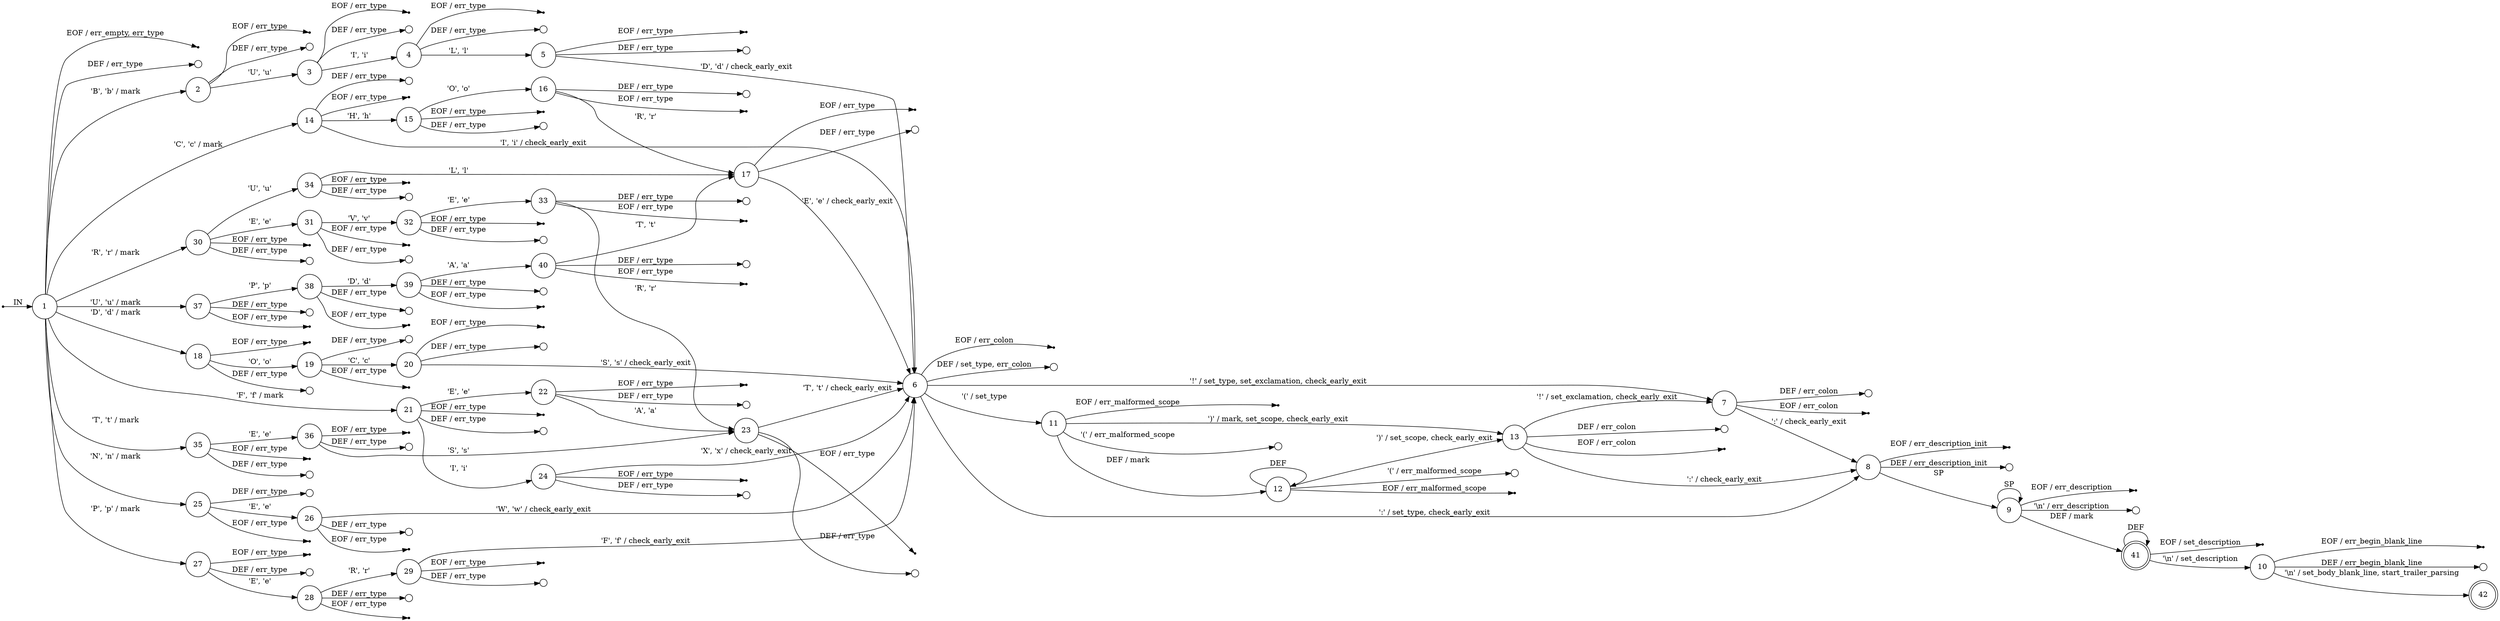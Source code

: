 digraph conventionalcommits {
	rankdir=LR;
	node [ shape = point ];
	ENTRY;
	eof_1;
	eof_2;
	eof_3;
	eof_4;
	eof_5;
	eof_6;
	eof_7;
	eof_8;
	eof_9;
	eof_10;
	eof_11;
	eof_12;
	eof_13;
	eof_14;
	eof_15;
	eof_16;
	eof_17;
	eof_18;
	eof_19;
	eof_20;
	eof_21;
	eof_22;
	eof_23;
	eof_24;
	eof_25;
	eof_26;
	eof_27;
	eof_28;
	eof_29;
	eof_30;
	eof_31;
	eof_32;
	eof_33;
	eof_34;
	eof_35;
	eof_36;
	eof_37;
	eof_38;
	eof_39;
	eof_40;
	eof_41;
	node [ shape = circle, height = 0.2 ];
	err_1 [ label=""];
	err_2 [ label=""];
	err_3 [ label=""];
	err_4 [ label=""];
	err_5 [ label=""];
	err_6 [ label=""];
	err_7 [ label=""];
	err_8 [ label=""];
	err_9 [ label=""];
	err_10 [ label=""];
	err_11 [ label=""];
	err_12 [ label=""];
	err_13 [ label=""];
	err_14 [ label=""];
	err_15 [ label=""];
	err_16 [ label=""];
	err_17 [ label=""];
	err_18 [ label=""];
	err_19 [ label=""];
	err_20 [ label=""];
	err_21 [ label=""];
	err_22 [ label=""];
	err_23 [ label=""];
	err_24 [ label=""];
	err_25 [ label=""];
	err_26 [ label=""];
	err_27 [ label=""];
	err_28 [ label=""];
	err_29 [ label=""];
	err_30 [ label=""];
	err_31 [ label=""];
	err_32 [ label=""];
	err_33 [ label=""];
	err_34 [ label=""];
	err_35 [ label=""];
	err_36 [ label=""];
	err_37 [ label=""];
	err_38 [ label=""];
	err_39 [ label=""];
	err_40 [ label=""];
	node [ fixedsize = true, height = 0.65, shape = doublecircle ];
	41;
	42;
	node [ shape = circle ];
	1 -> 2 [ label = "'B', 'b' / mark" ];
	1 -> 14 [ label = "'C', 'c' / mark" ];
	1 -> 18 [ label = "'D', 'd' / mark" ];
	1 -> 21 [ label = "'F', 'f' / mark" ];
	1 -> 25 [ label = "'N', 'n' / mark" ];
	1 -> 27 [ label = "'P', 'p' / mark" ];
	1 -> 30 [ label = "'R', 'r' / mark" ];
	1 -> 35 [ label = "'T', 't' / mark" ];
	1 -> 37 [ label = "'U', 'u' / mark" ];
	1 -> err_1 [ label = "DEF / err_type" ];
	2 -> 3 [ label = "'U', 'u'" ];
	2 -> err_2 [ label = "DEF / err_type" ];
	3 -> 4 [ label = "'I', 'i'" ];
	3 -> err_3 [ label = "DEF / err_type" ];
	4 -> 5 [ label = "'L', 'l'" ];
	4 -> err_4 [ label = "DEF / err_type" ];
	5 -> 6 [ label = "'D', 'd' / check_early_exit" ];
	5 -> err_5 [ label = "DEF / err_type" ];
	6 -> 7 [ label = "'!' / set_type, set_exclamation, check_early_exit" ];
	6 -> 11 [ label = "'(' / set_type" ];
	6 -> 8 [ label = "':' / set_type, check_early_exit" ];
	6 -> err_6 [ label = "DEF / set_type, err_colon" ];
	7 -> 8 [ label = "':' / check_early_exit" ];
	7 -> err_7 [ label = "DEF / err_colon" ];
	8 -> 9 [ label = "SP" ];
	8 -> err_8 [ label = "DEF / err_description_init" ];
	9 -> err_9 [ label = "'\\n' / err_description" ];
	9 -> 9 [ label = "SP" ];
	9 -> 41 [ label = "DEF / mark" ];
	10 -> 42 [ label = "'\\n' / set_body_blank_line, start_trailer_parsing" ];
	10 -> err_10 [ label = "DEF / err_begin_blank_line" ];
	11 -> err_11 [ label = "'(' / err_malformed_scope" ];
	11 -> 13 [ label = "')' / mark, set_scope, check_early_exit" ];
	11 -> 12 [ label = "DEF / mark" ];
	12 -> err_12 [ label = "'(' / err_malformed_scope" ];
	12 -> 13 [ label = "')' / set_scope, check_early_exit" ];
	12 -> 12 [ label = "DEF" ];
	13 -> 7 [ label = "'!' / set_exclamation, check_early_exit" ];
	13 -> 8 [ label = "':' / check_early_exit" ];
	13 -> err_13 [ label = "DEF / err_colon" ];
	14 -> 15 [ label = "'H', 'h'" ];
	14 -> 6 [ label = "'I', 'i' / check_early_exit" ];
	14 -> err_14 [ label = "DEF / err_type" ];
	15 -> 16 [ label = "'O', 'o'" ];
	15 -> err_15 [ label = "DEF / err_type" ];
	16 -> 17 [ label = "'R', 'r'" ];
	16 -> err_16 [ label = "DEF / err_type" ];
	17 -> 6 [ label = "'E', 'e' / check_early_exit" ];
	17 -> err_17 [ label = "DEF / err_type" ];
	18 -> 19 [ label = "'O', 'o'" ];
	18 -> err_18 [ label = "DEF / err_type" ];
	19 -> 20 [ label = "'C', 'c'" ];
	19 -> err_19 [ label = "DEF / err_type" ];
	20 -> 6 [ label = "'S', 's' / check_early_exit" ];
	20 -> err_20 [ label = "DEF / err_type" ];
	21 -> 22 [ label = "'E', 'e'" ];
	21 -> 24 [ label = "'I', 'i'" ];
	21 -> err_21 [ label = "DEF / err_type" ];
	22 -> 23 [ label = "'A', 'a'" ];
	22 -> err_22 [ label = "DEF / err_type" ];
	23 -> 6 [ label = "'T', 't' / check_early_exit" ];
	23 -> err_23 [ label = "DEF / err_type" ];
	24 -> 6 [ label = "'X', 'x' / check_early_exit" ];
	24 -> err_24 [ label = "DEF / err_type" ];
	25 -> 26 [ label = "'E', 'e'" ];
	25 -> err_25 [ label = "DEF / err_type" ];
	26 -> 6 [ label = "'W', 'w' / check_early_exit" ];
	26 -> err_26 [ label = "DEF / err_type" ];
	27 -> 28 [ label = "'E', 'e'" ];
	27 -> err_27 [ label = "DEF / err_type" ];
	28 -> 29 [ label = "'R', 'r'" ];
	28 -> err_28 [ label = "DEF / err_type" ];
	29 -> 6 [ label = "'F', 'f' / check_early_exit" ];
	29 -> err_29 [ label = "DEF / err_type" ];
	30 -> 31 [ label = "'E', 'e'" ];
	30 -> 34 [ label = "'U', 'u'" ];
	30 -> err_30 [ label = "DEF / err_type" ];
	31 -> 32 [ label = "'V', 'v'" ];
	31 -> err_31 [ label = "DEF / err_type" ];
	32 -> 33 [ label = "'E', 'e'" ];
	32 -> err_32 [ label = "DEF / err_type" ];
	33 -> 23 [ label = "'R', 'r'" ];
	33 -> err_33 [ label = "DEF / err_type" ];
	34 -> 17 [ label = "'L', 'l'" ];
	34 -> err_34 [ label = "DEF / err_type" ];
	35 -> 36 [ label = "'E', 'e'" ];
	35 -> err_35 [ label = "DEF / err_type" ];
	36 -> 23 [ label = "'S', 's'" ];
	36 -> err_36 [ label = "DEF / err_type" ];
	37 -> 38 [ label = "'P', 'p'" ];
	37 -> err_37 [ label = "DEF / err_type" ];
	38 -> 39 [ label = "'D', 'd'" ];
	38 -> err_38 [ label = "DEF / err_type" ];
	39 -> 40 [ label = "'A', 'a'" ];
	39 -> err_39 [ label = "DEF / err_type" ];
	40 -> 17 [ label = "'T', 't'" ];
	40 -> err_40 [ label = "DEF / err_type" ];
	41 -> 10 [ label = "'\\n' / set_description" ];
	41 -> 41 [ label = "DEF" ];
	ENTRY -> 1 [ label = "IN" ];
	1 -> eof_1 [ label = "EOF / err_empty, err_type" ];
	2 -> eof_2 [ label = "EOF / err_type" ];
	3 -> eof_3 [ label = "EOF / err_type" ];
	4 -> eof_4 [ label = "EOF / err_type" ];
	5 -> eof_5 [ label = "EOF / err_type" ];
	6 -> eof_6 [ label = "EOF / err_colon" ];
	7 -> eof_7 [ label = "EOF / err_colon" ];
	8 -> eof_8 [ label = "EOF / err_description_init" ];
	9 -> eof_9 [ label = "EOF / err_description" ];
	10 -> eof_10 [ label = "EOF / err_begin_blank_line" ];
	11 -> eof_11 [ label = "EOF / err_malformed_scope" ];
	12 -> eof_12 [ label = "EOF / err_malformed_scope" ];
	13 -> eof_13 [ label = "EOF / err_colon" ];
	14 -> eof_14 [ label = "EOF / err_type" ];
	15 -> eof_15 [ label = "EOF / err_type" ];
	16 -> eof_16 [ label = "EOF / err_type" ];
	17 -> eof_17 [ label = "EOF / err_type" ];
	18 -> eof_18 [ label = "EOF / err_type" ];
	19 -> eof_19 [ label = "EOF / err_type" ];
	20 -> eof_20 [ label = "EOF / err_type" ];
	21 -> eof_21 [ label = "EOF / err_type" ];
	22 -> eof_22 [ label = "EOF / err_type" ];
	23 -> eof_23 [ label = "EOF / err_type" ];
	24 -> eof_24 [ label = "EOF / err_type" ];
	25 -> eof_25 [ label = "EOF / err_type" ];
	26 -> eof_26 [ label = "EOF / err_type" ];
	27 -> eof_27 [ label = "EOF / err_type" ];
	28 -> eof_28 [ label = "EOF / err_type" ];
	29 -> eof_29 [ label = "EOF / err_type" ];
	30 -> eof_30 [ label = "EOF / err_type" ];
	31 -> eof_31 [ label = "EOF / err_type" ];
	32 -> eof_32 [ label = "EOF / err_type" ];
	33 -> eof_33 [ label = "EOF / err_type" ];
	34 -> eof_34 [ label = "EOF / err_type" ];
	35 -> eof_35 [ label = "EOF / err_type" ];
	36 -> eof_36 [ label = "EOF / err_type" ];
	37 -> eof_37 [ label = "EOF / err_type" ];
	38 -> eof_38 [ label = "EOF / err_type" ];
	39 -> eof_39 [ label = "EOF / err_type" ];
	40 -> eof_40 [ label = "EOF / err_type" ];
	41 -> eof_41 [ label = "EOF / set_description" ];
}
